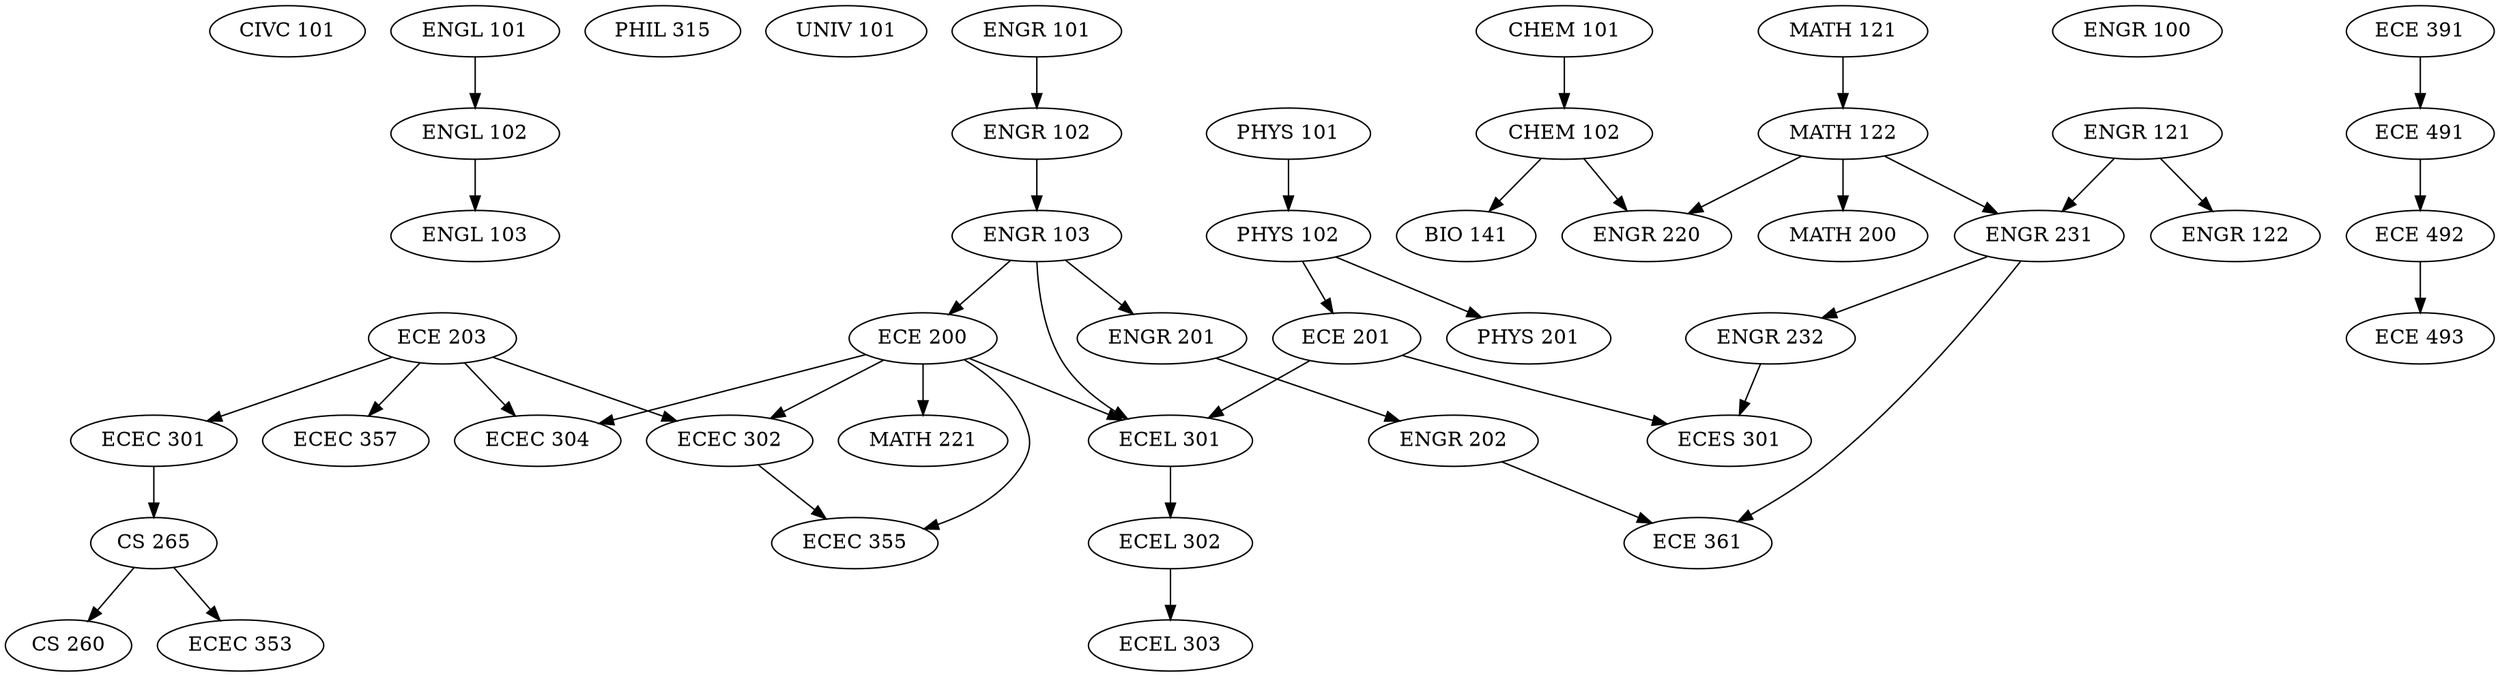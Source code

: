 digraph G{

	"CIVC 101";
	"ENGL 101" -> "ENGL 102";
	"ENGL 102" -> "ENGL 103";
	"PHIL 315";
	"UNIV 101";
	"CHEM 101" -> "CHEM 102";
	"CHEM 102" -> "BIO 141";
	"ENGR 103" -> "ECE 200";
	"PHYS 101" -> "PHYS 102";
	"PHYS 102" -> "ECE 201";
	"ECE 203";
	"ENGR 121" -> "ENGR 122";
	"ENGR 100";
	"ENGR 101" -> "ENGR 102";
	"ENGR 102" -> "ENGR 103";
	"ENGR 103" -> "ENGR 201";
	"ENGR 201" -> "ENGR 202";
	"CHEM 102" -> "ENGR 220";
	"MATH 122" -> "ENGR 220";
	"MATH 122" -> "ENGR 231";
	"ENGR 121" -> "ENGR 231";
	"ENGR 231" -> "ENGR 232";
	"MATH 121" -> "MATH 122";
	"MATH 122" -> "MATH 200";
	"PHYS 102" -> "PHYS 201";
	"CS 265" -> "CS 260";
	"ECEC 301" -> "CS 265";
	"ENGR 202" -> "ECE 361";
	"ENGR 231" -> "ECE 361";
	"ECE 391" -> "ECE 491";
	"ECE 491" -> "ECE 492";
	"ECE 492" -> "ECE 493";
	"ECE 203" -> "ECEC 301";
	"ECE 203" -> "ECEC 302";
	"ECE 200" -> "ECEC 302";
	"ECE 200" -> "ECEC 304";
	"ECE 203" -> "ECEC 304";
	"CS 265" -> "ECEC 353";
	"ECE 200" -> "ECEC 355";
	"ECEC 302" -> "ECEC 355";
	"ECE 203" -> "ECEC 357";
	"ECE 200" -> "ECEL 301";
	"ECE 201" -> "ECEL 301";
	"ENGR 103" -> "ECEL 301";
	"ECEL 301" -> "ECEL 302";
	"ECEL 302" -> "ECEL 303";
	"ENGR 232" -> "ECES 301";
	"ECE 201" -> "ECES 301";
	"ECE 200" -> "MATH 221";
	
}
